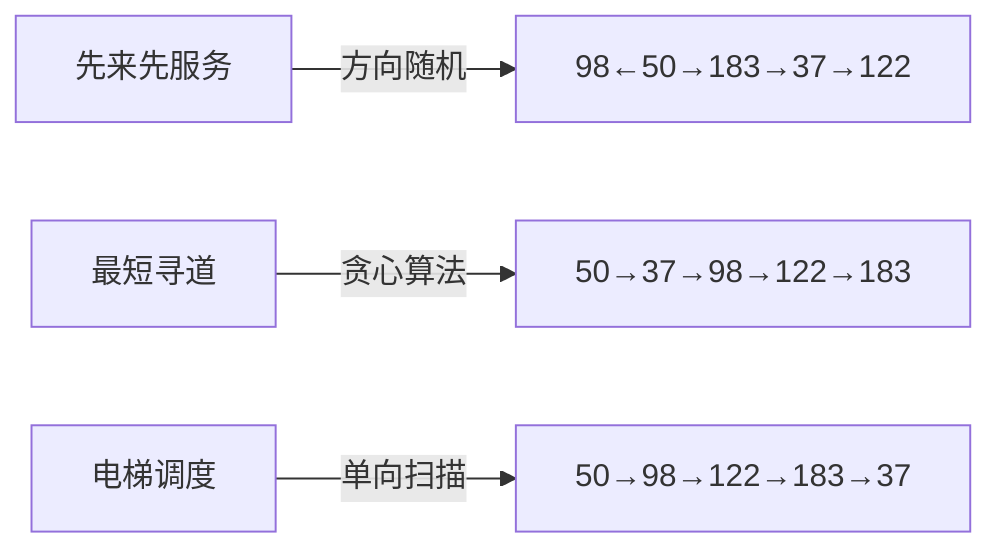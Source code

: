 graph LR
    FCFS[先来先服务] -->|方向随机| A[98←50→183→37→122]
    SSTF[最短寻道] -->|贪心算法| B[50→37→98→122→183]
    SCAN[电梯调度] -->|单向扫描| C[50→98→122→183→37]